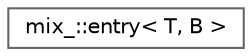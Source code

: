 digraph "Graphical Class Hierarchy"
{
 // LATEX_PDF_SIZE
  bgcolor="transparent";
  edge [fontname=Helvetica,fontsize=10,labelfontname=Helvetica,labelfontsize=10];
  node [fontname=Helvetica,fontsize=10,shape=box,height=0.2,width=0.4];
  rankdir="LR";
  Node0 [id="Node000000",label="mix_::entry\< T, B \>",height=0.2,width=0.4,color="grey40", fillcolor="white", style="filled",URL="$structmix___1_1entry.html",tooltip=" "];
}
